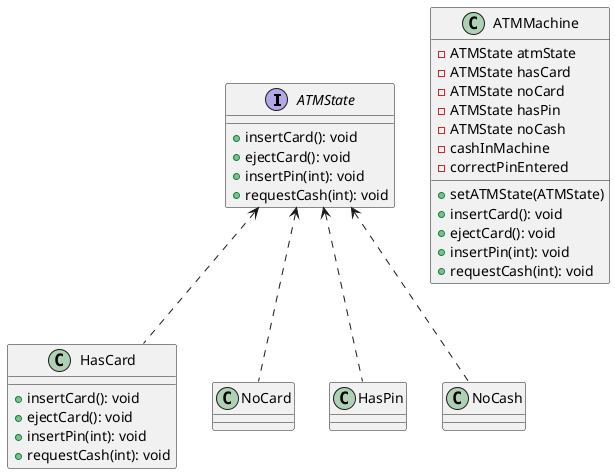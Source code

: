 @startuml
Interface ATMState {
    + insertCard(): void
    + ejectCard(): void
    + insertPin(int): void
    + requestCash(int): void
}

Class HasCard {
    + insertCard(): void
    + ejectCard(): void
    + insertPin(int): void
    + requestCash(int): void
}

Class ATMMachine {
    - ATMState atmState
    - ATMState hasCard
    - ATMState noCard
    - ATMState hasPin
    - ATMState noCash
    - cashInMachine
    - correctPinEntered

    + setATMState(ATMState)
    + insertCard(): void
    + ejectCard(): void
    + insertPin(int): void
    + requestCash(int): void

}
Class NoCard {}
Class HasPin {}
Class NoCash {}

ATMState <.. HasCard
ATMState <.. HasPin
ATMState <.. NoCash
ATMState <.. NoCard

@enduml